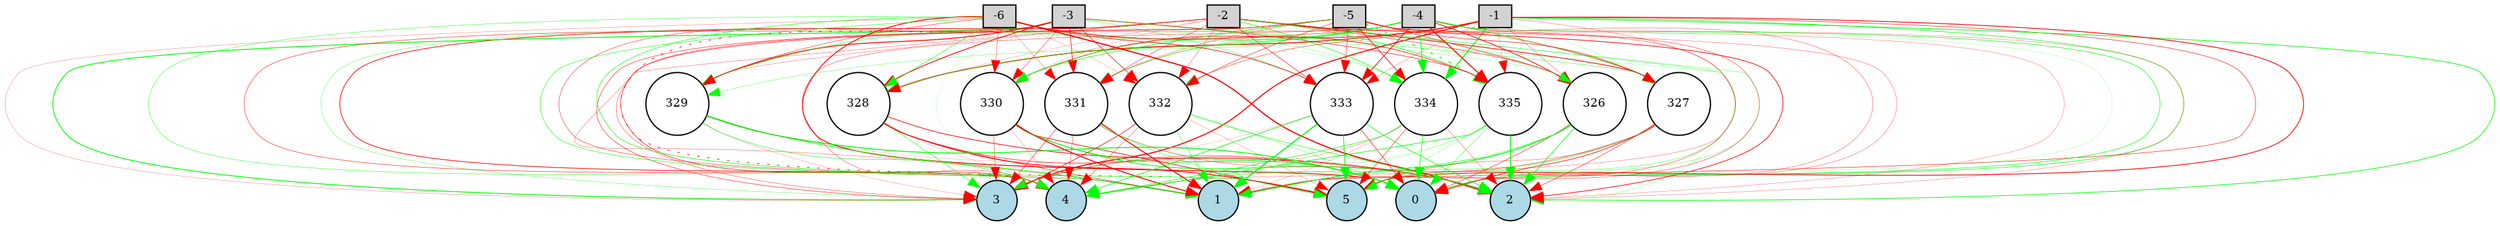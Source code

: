 digraph {
	node [fontsize=9 height=0.2 shape=circle width=0.2]
	-1 [fillcolor=lightgray shape=box style=filled]
	-2 [fillcolor=lightgray shape=box style=filled]
	-3 [fillcolor=lightgray shape=box style=filled]
	-4 [fillcolor=lightgray shape=box style=filled]
	-5 [fillcolor=lightgray shape=box style=filled]
	-6 [fillcolor=lightgray shape=box style=filled]
	0 [fillcolor=lightblue style=filled]
	1 [fillcolor=lightblue style=filled]
	2 [fillcolor=lightblue style=filled]
	3 [fillcolor=lightblue style=filled]
	4 [fillcolor=lightblue style=filled]
	5 [fillcolor=lightblue style=filled]
	326 [fillcolor=white style=filled]
	327 [fillcolor=white style=filled]
	328 [fillcolor=white style=filled]
	329 [fillcolor=white style=filled]
	330 [fillcolor=white style=filled]
	331 [fillcolor=white style=filled]
	332 [fillcolor=white style=filled]
	333 [fillcolor=white style=filled]
	334 [fillcolor=white style=filled]
	335 [fillcolor=white style=filled]
	-1 -> 326 [color=red penwidth=0.19738978331238582 style=solid]
	-1 -> 327 [color=green penwidth=0.1289831794320584 style=solid]
	-1 -> 328 [color=red penwidth=0.6993232167605395 style=solid]
	-1 -> 329 [color=green penwidth=0.19893545139791127 style=solid]
	-1 -> 330 [color=red penwidth=0.4706387859785085 style=solid]
	-1 -> 331 [color=red penwidth=0.13433183948666994 style=solid]
	-1 -> 332 [color=red penwidth=0.2778729695136981 style=solid]
	-1 -> 333 [color=red penwidth=0.17018189530222882 style=solid]
	-1 -> 334 [color=green penwidth=0.7222680232060275 style=solid]
	-1 -> 335 [color=red penwidth=0.1428158874040873 style=solid]
	-2 -> 326 [color=red penwidth=0.3358979723585254 style=solid]
	-2 -> 327 [color=red penwidth=0.5808245058886563 style=solid]
	-2 -> 328 [color=red penwidth=0.12801395540138882 style=solid]
	-2 -> 329 [color=red penwidth=0.18136794014104696 style=solid]
	-2 -> 330 [color=red penwidth=0.1342272129281354 style=solid]
	-2 -> 331 [color=red penwidth=0.2925211871486477 style=solid]
	-2 -> 332 [color=red penwidth=0.1986946812357101 style=solid]
	-2 -> 333 [color=red penwidth=0.3677790511715753 style=solid]
	-2 -> 334 [color=green penwidth=0.4079038368287329 style=solid]
	-2 -> 335 [color=green penwidth=0.40352704027574327 style=solid]
	-3 -> 326 [color=green penwidth=0.16646912654442203 style=solid]
	-3 -> 327 [color=green penwidth=0.2621807291365269 style=solid]
	-3 -> 328 [color=red penwidth=0.6300887350750508 style=solid]
	-3 -> 329 [color=red penwidth=0.7061826344735518 style=solid]
	-3 -> 330 [color=red penwidth=0.2722087716161188 style=solid]
	-3 -> 331 [color=red penwidth=0.42783593682588117 style=solid]
	-3 -> 332 [color=red penwidth=0.416346576090753 style=solid]
	-3 -> 333 [color=green penwidth=0.23828269958520118 style=solid]
	-3 -> 334 [color=green penwidth=0.12070555380850644 style=solid]
	-3 -> 335 [color=red penwidth=0.36987804429067395 style=solid]
	-4 -> 326 [color=red penwidth=0.5563281310577025 style=solid]
	-4 -> 327 [color=green penwidth=0.46792767273792113 style=solid]
	-4 -> 328 [color=green penwidth=0.41721861910525404 style=solid]
	-4 -> 329 [color=green penwidth=0.26588764000771237 style=solid]
	-4 -> 330 [color=green penwidth=0.30293440597531235 style=solid]
	-4 -> 331 [color=green penwidth=0.3543430154356051 style=solid]
	-4 -> 332 [color=green penwidth=0.1675379641391916 style=dotted]
	-4 -> 333 [color=red penwidth=0.5743043723416196 style=solid]
	-4 -> 334 [color=green penwidth=0.5338231773304086 style=solid]
	-4 -> 335 [color=red penwidth=0.7808995641884567 style=solid]
	-5 -> 326 [color=red penwidth=0.3523795289015088 style=solid]
	-5 -> 327 [color=red penwidth=0.37022074104906144 style=solid]
	-5 -> 328 [color=red penwidth=0.11379211966514143 style=solid]
	-5 -> 329 [color=green penwidth=0.12696774556837878 style=solid]
	-5 -> 330 [color=green penwidth=0.4228643840462085 style=solid]
	-5 -> 331 [color=red penwidth=0.20339324493995817 style=solid]
	-5 -> 332 [color=red penwidth=0.3159876256695953 style=solid]
	-5 -> 333 [color=red penwidth=0.3093635159733632 style=solid]
	-5 -> 334 [color=red penwidth=0.4935586039577696 style=solid]
	-5 -> 335 [color=green penwidth=0.7290428706442623 style=dotted]
	-6 -> 326 [color=green penwidth=0.18256551287258144 style=solid]
	-6 -> 327 [color=red penwidth=0.2604891202367333 style=solid]
	-6 -> 328 [color=green penwidth=0.3332599635559379 style=solid]
	-6 -> 329 [color=red penwidth=0.3027378868075292 style=solid]
	-6 -> 330 [color=red penwidth=0.237643663926092 style=solid]
	-6 -> 331 [color=red penwidth=0.1738230031641283 style=solid]
	-6 -> 332 [color=red penwidth=0.12501074875600815 style=solid]
	-6 -> 333 [color=red penwidth=0.4640885674755041 style=solid]
	-6 -> 334 [color=green penwidth=0.14831215651058816 style=solid]
	-6 -> 335 [color=red penwidth=0.441041711662428 style=solid]
	326 -> 0 [color=red penwidth=0.34539587584394243 style=solid]
	326 -> 1 [color=green penwidth=0.48129878826115036 style=solid]
	326 -> 2 [color=green penwidth=0.48237633633146504 style=solid]
	326 -> 3 [color=green penwidth=0.11155377421036661 style=solid]
	326 -> 4 [color=green penwidth=0.2904776565135785 style=solid]
	326 -> 5 [color=green penwidth=0.36266491334621664 style=solid]
	327 -> 0 [color=red penwidth=0.4692256934960799 style=solid]
	327 -> 1 [color=green penwidth=0.2671218184859312 style=solid]
	327 -> 2 [color=red penwidth=0.3156060910155929 style=solid]
	327 -> 3 [color=red penwidth=0.28749435196566475 style=solid]
	327 -> 4 [color=green penwidth=0.12104977142922169 style=solid]
	327 -> 5 [color=red penwidth=0.21173205054569788 style=solid]
	328 -> 0 [color=red penwidth=0.3674198112582644 style=solid]
	328 -> 1 [color=red penwidth=0.35426365971426643 style=solid]
	328 -> 2 [color=red penwidth=0.5302495021217515 style=solid]
	328 -> 3 [color=green penwidth=0.3207304504636117 style=solid]
	328 -> 4 [color=red penwidth=0.11920641710627944 style=solid]
	328 -> 5 [color=red penwidth=0.6570564006478646 style=solid]
	329 -> 0 [color=green penwidth=0.7184009542251825 style=solid]
	329 -> 1 [color=green penwidth=0.5108872209802009 style=solid]
	329 -> 3 [color=red penwidth=0.13241599616265237 style=solid]
	329 -> 4 [color=green penwidth=0.31836809278816514 style=solid]
	329 -> 5 [color=red penwidth=0.10223989008426407 style=solid]
	330 -> 0 [color=green penwidth=0.4393945128450064 style=solid]
	330 -> 1 [color=red penwidth=0.8011680118660435 style=solid]
	330 -> 2 [color=green penwidth=0.5831018959482678 style=solid]
	330 -> 3 [color=red penwidth=0.27849172966651725 style=solid]
	330 -> 4 [color=red penwidth=0.12699629113050095 style=solid]
	330 -> 5 [color=red penwidth=0.4848237400474781 style=solid]
	331 -> 0 [color=green penwidth=0.24681286847172343 style=solid]
	331 -> 1 [color=red penwidth=0.7792369537379235 style=solid]
	331 -> 2 [color=red penwidth=0.20192789813041512 style=solid]
	331 -> 3 [color=red penwidth=0.33097396369221566 style=solid]
	331 -> 4 [color=red penwidth=0.25929028793928766 style=solid]
	331 -> 5 [color=green penwidth=0.25017271944467 style=solid]
	332 -> 0 [color=green penwidth=0.20427828975441303 style=solid]
	332 -> 1 [color=green penwidth=0.27310211927511974 style=solid]
	332 -> 2 [color=green penwidth=0.36549251809862193 style=solid]
	332 -> 3 [color=red penwidth=0.45504892409047926 style=solid]
	332 -> 4 [color=red penwidth=0.24360757827996068 style=solid]
	332 -> 5 [color=red penwidth=0.1424471853693507 style=solid]
	333 -> 0 [color=red penwidth=0.38291304171880824 style=solid]
	333 -> 1 [color=green penwidth=0.862905382824244 style=solid]
	333 -> 2 [color=green penwidth=0.4633191908429447 style=solid]
	333 -> 3 [color=red penwidth=0.1020347601984125 style=solid]
	333 -> 4 [color=green penwidth=0.5031259392709708 style=solid]
	333 -> 5 [color=green penwidth=0.5744457064617515 style=solid]
	334 -> 0 [color=green penwidth=0.4306788446143669 style=solid]
	334 -> 1 [color=red penwidth=0.13446647456548783 style=solid]
	334 -> 2 [color=red penwidth=0.20642199363792257 style=solid]
	334 -> 3 [color=red penwidth=0.17057055559240497 style=solid]
	334 -> 4 [color=green penwidth=0.4079007409942703 style=solid]
	334 -> 5 [color=red penwidth=0.31975661350417384 style=solid]
	335 -> 0 [color=green penwidth=0.2439905642738138 style=solid]
	335 -> 1 [color=green penwidth=0.1035622872921071 style=solid]
	335 -> 2 [color=green penwidth=0.7568218280776513 style=solid]
	335 -> 3 [color=green penwidth=0.15009891181581853 style=solid]
	335 -> 4 [color=green penwidth=0.48706270046641653 style=solid]
	335 -> 5 [color=green penwidth=0.15336305268352346 style=solid]
	-1 -> 0 [color=green penwidth=0.41266119580375193 style=solid]
	-1 -> 1 [color=red penwidth=0.34250114597559916 style=solid]
	-1 -> 2 [color=green penwidth=0.5265286353468407 style=solid]
	-1 -> 3 [color=red penwidth=0.8281244584451898 style=solid]
	-1 -> 4 [color=red penwidth=0.18738459697181656 style=solid]
	-1 -> 5 [color=red penwidth=0.6121228291728618 style=solid]
	-2 -> 0 [color=green penwidth=0.2016550375237458 style=solid]
	-2 -> 1 [color=red penwidth=0.19870879504165184 style=solid]
	-2 -> 2 [color=red penwidth=0.5294809199618352 style=solid]
	-2 -> 3 [color=green penwidth=0.20825184893184395 style=solid]
	-2 -> 4 [color=red penwidth=0.5251986703879186 style=solid]
	-2 -> 5 [color=green penwidth=0.23723219406684704 style=solid]
	-3 -> 0 [color=green penwidth=0.10251681470997631 style=solid]
	-3 -> 1 [color=red penwidth=0.2878294330669286 style=solid]
	-3 -> 2 [color=green penwidth=0.14080823278832805 style=solid]
	-3 -> 3 [color=green penwidth=0.6805782221777935 style=solid]
	-3 -> 4 [color=red penwidth=0.3120341548055161 style=solid]
	-3 -> 5 [color=red penwidth=0.5069639743490485 style=dotted]
	-4 -> 0 [color=green penwidth=0.39577337400092094 style=solid]
	-4 -> 1 [color=red penwidth=0.2614091102741286 style=solid]
	-4 -> 2 [color=red penwidth=0.16133889548214103 style=solid]
	-4 -> 3 [color=red penwidth=0.23786935232161124 style=solid]
	-4 -> 4 [color=red penwidth=0.23850982022775427 style=solid]
	-4 -> 5 [color=green penwidth=0.1108639320501542 style=solid]
	-5 -> 0 [color=red penwidth=0.20050154899443856 style=solid]
	-5 -> 1 [color=red penwidth=0.24334892346451517 style=solid]
	-5 -> 2 [color=red penwidth=0.16562704533486877 style=solid]
	-5 -> 3 [color=red penwidth=0.3214280802029501 style=solid]
	-5 -> 4 [color=red penwidth=0.3918478280843678 style=solid]
	-5 -> 5 [color=red penwidth=0.21536386126070733 style=solid]
	-6 -> 0 [color=red penwidth=0.6895360409945163 style=solid]
	-6 -> 1 [color=green penwidth=0.3338631514140674 style=solid]
	-6 -> 2 [color=red penwidth=0.9276295567936771 style=solid]
	-6 -> 3 [color=red penwidth=0.14949226810127222 style=solid]
	-6 -> 4 [color=green penwidth=0.2674121653549908 style=solid]
	-6 -> 5 [color=green penwidth=0.3957064001474023 style=solid]
}
